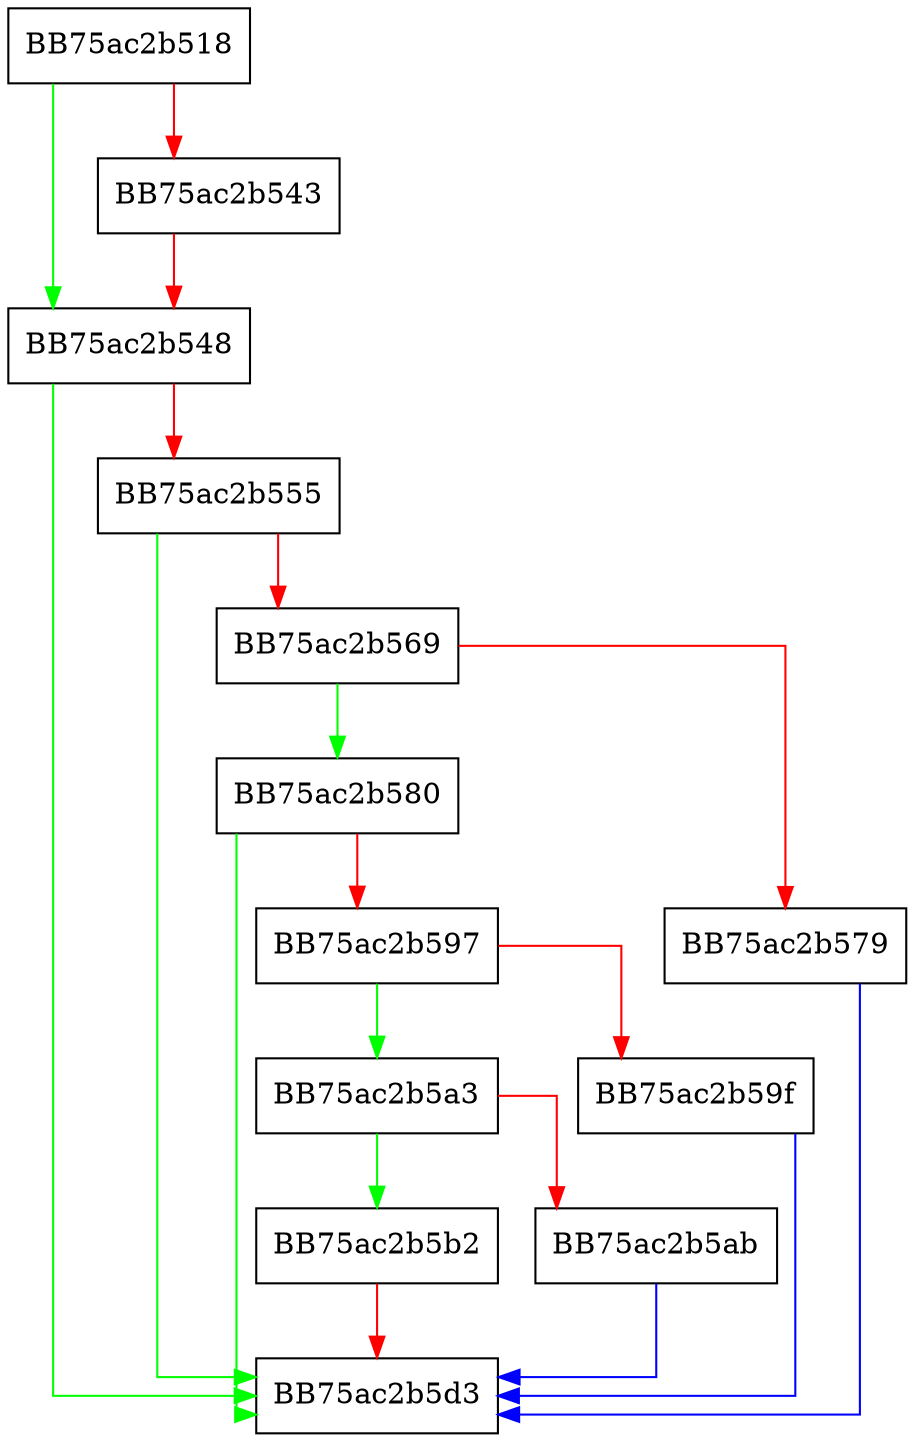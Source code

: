 digraph list_files5 {
  node [shape="box"];
  graph [splines=ortho];
  BB75ac2b518 -> BB75ac2b548 [color="green"];
  BB75ac2b518 -> BB75ac2b543 [color="red"];
  BB75ac2b543 -> BB75ac2b548 [color="red"];
  BB75ac2b548 -> BB75ac2b5d3 [color="green"];
  BB75ac2b548 -> BB75ac2b555 [color="red"];
  BB75ac2b555 -> BB75ac2b5d3 [color="green"];
  BB75ac2b555 -> BB75ac2b569 [color="red"];
  BB75ac2b569 -> BB75ac2b580 [color="green"];
  BB75ac2b569 -> BB75ac2b579 [color="red"];
  BB75ac2b579 -> BB75ac2b5d3 [color="blue"];
  BB75ac2b580 -> BB75ac2b5d3 [color="green"];
  BB75ac2b580 -> BB75ac2b597 [color="red"];
  BB75ac2b597 -> BB75ac2b5a3 [color="green"];
  BB75ac2b597 -> BB75ac2b59f [color="red"];
  BB75ac2b59f -> BB75ac2b5d3 [color="blue"];
  BB75ac2b5a3 -> BB75ac2b5b2 [color="green"];
  BB75ac2b5a3 -> BB75ac2b5ab [color="red"];
  BB75ac2b5ab -> BB75ac2b5d3 [color="blue"];
  BB75ac2b5b2 -> BB75ac2b5d3 [color="red"];
}